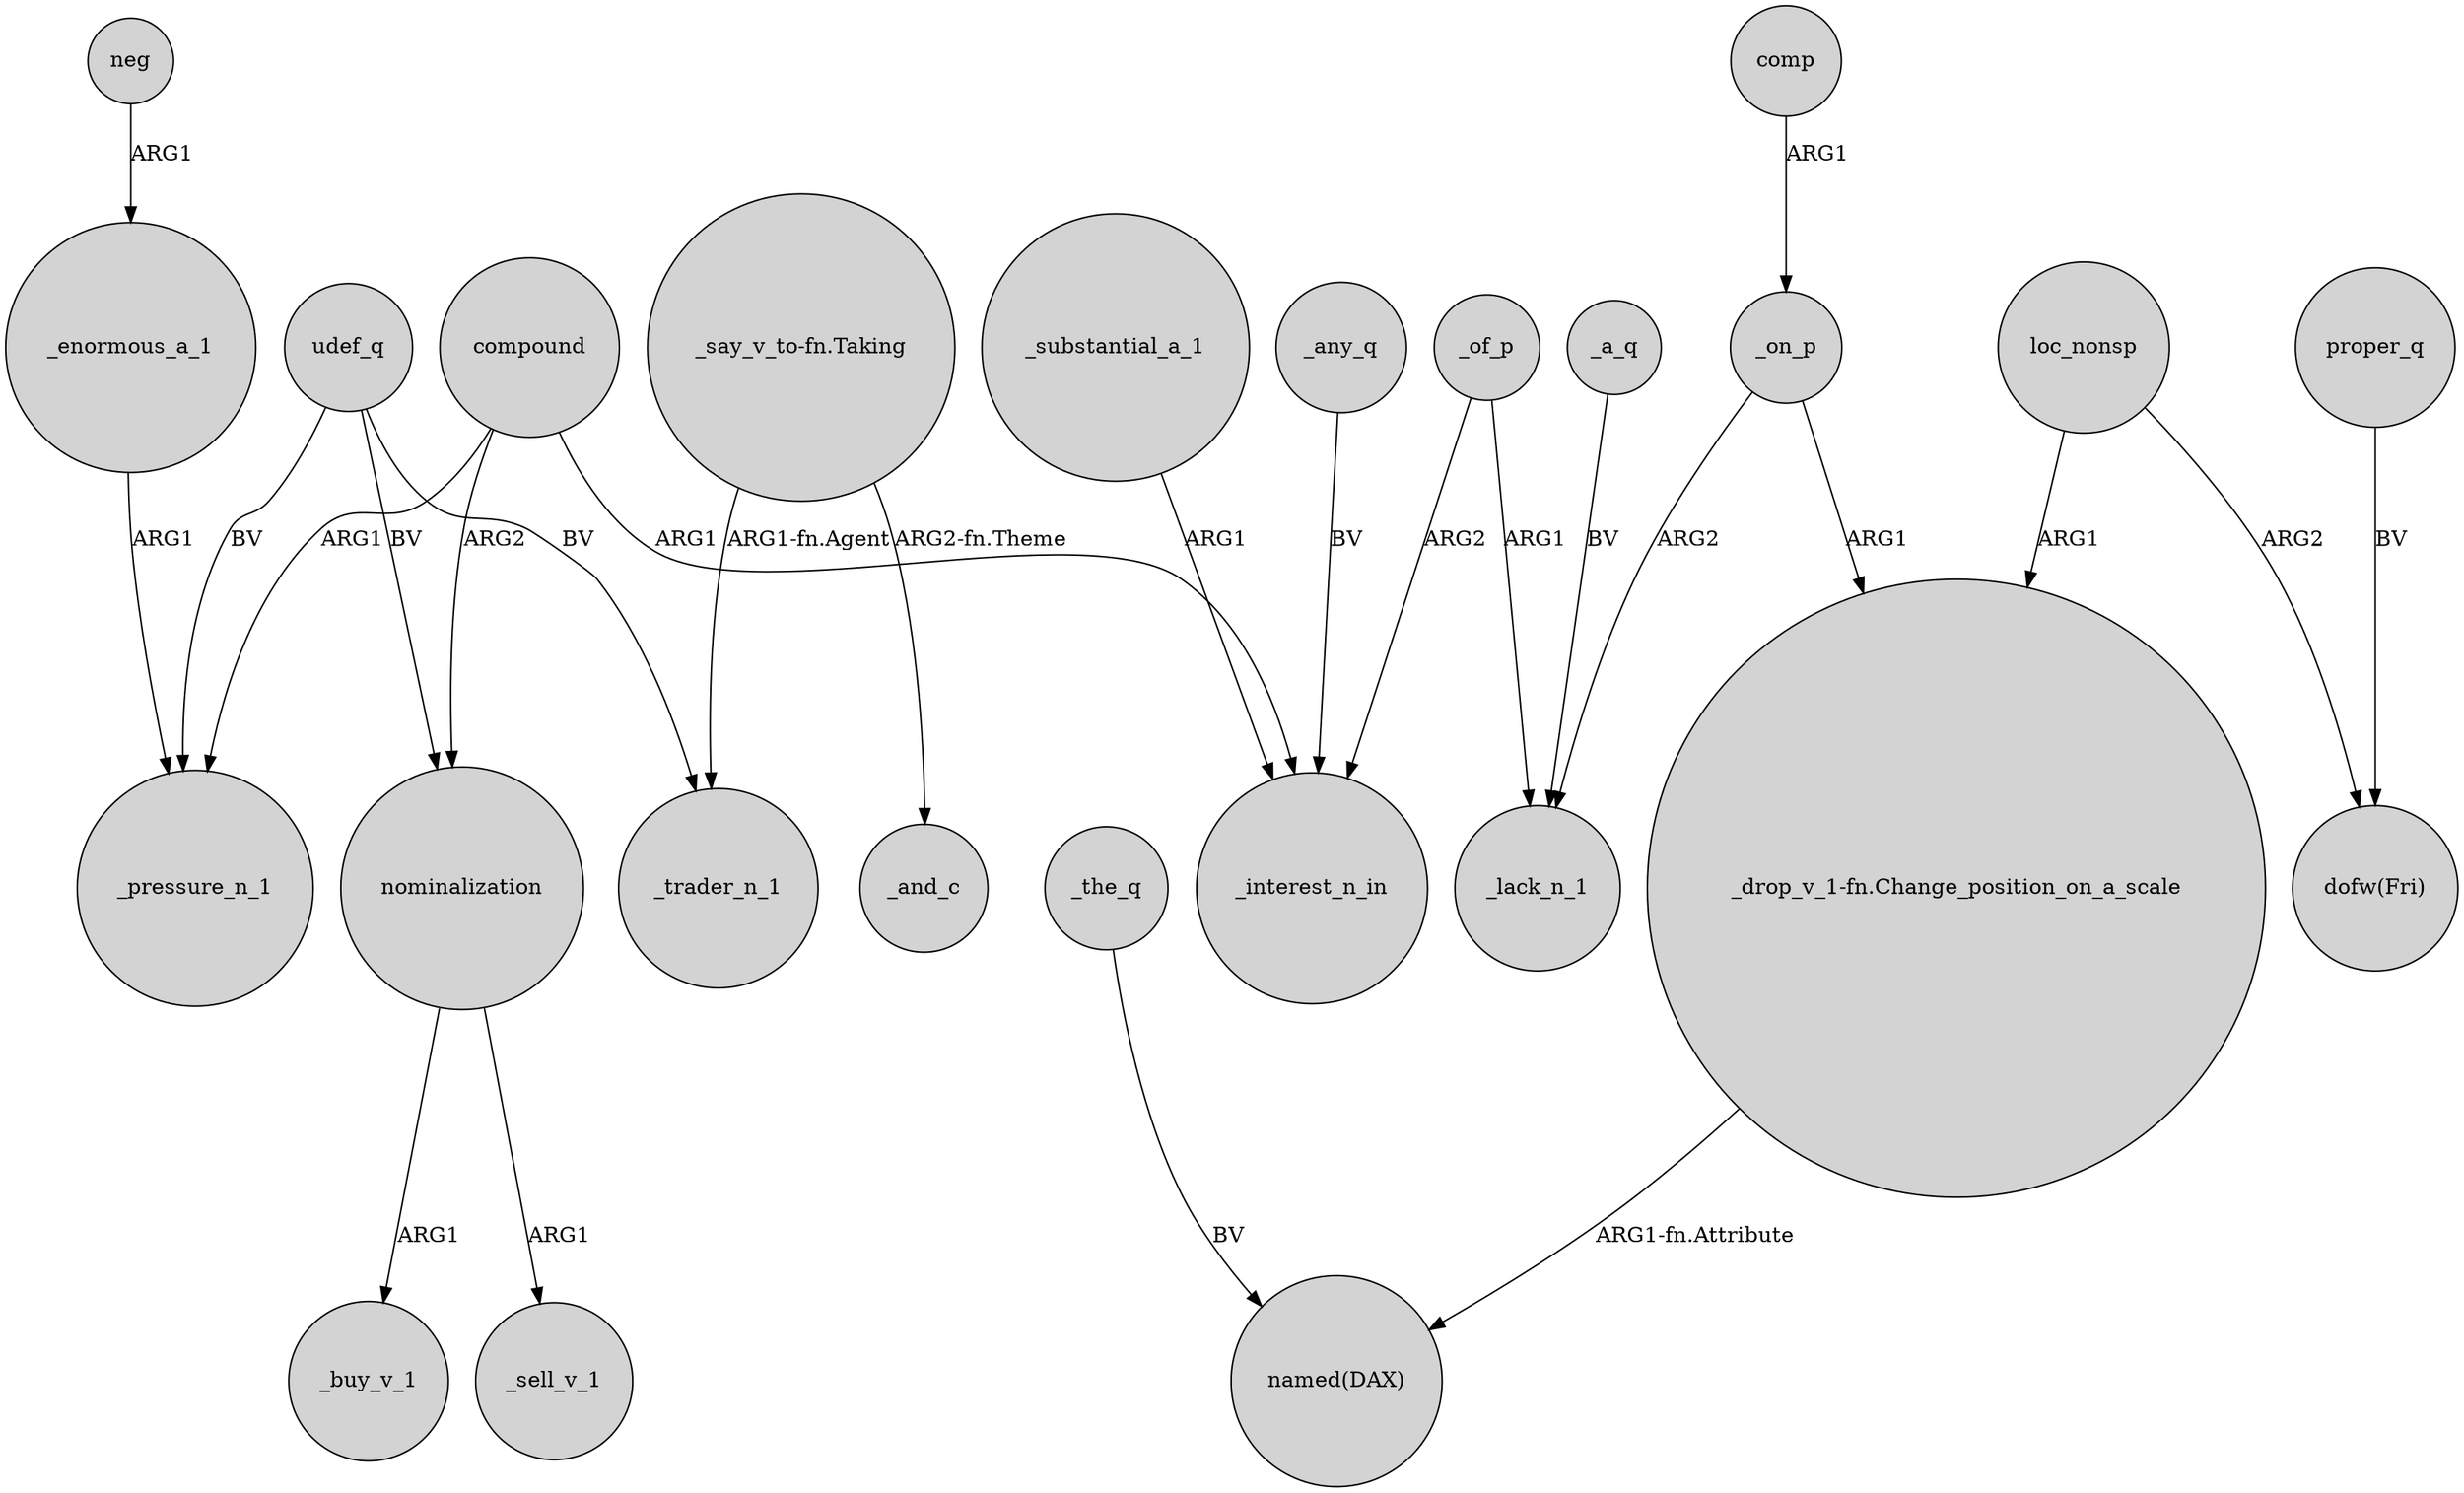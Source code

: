 digraph {
	node [shape=circle style=filled]
	nominalization -> _buy_v_1 [label=ARG1]
	_the_q -> "named(DAX)" [label=BV]
	proper_q -> "dofw(Fri)" [label=BV]
	neg -> _enormous_a_1 [label=ARG1]
	"_say_v_to-fn.Taking" -> _and_c [label="ARG2-fn.Theme"]
	loc_nonsp -> "dofw(Fri)" [label=ARG2]
	loc_nonsp -> "_drop_v_1-fn.Change_position_on_a_scale" [label=ARG1]
	_enormous_a_1 -> _pressure_n_1 [label=ARG1]
	udef_q -> nominalization [label=BV]
	_substantial_a_1 -> _interest_n_in [label=ARG1]
	compound -> _interest_n_in [label=ARG1]
	_a_q -> _lack_n_1 [label=BV]
	_of_p -> _lack_n_1 [label=ARG1]
	_of_p -> _interest_n_in [label=ARG2]
	"_drop_v_1-fn.Change_position_on_a_scale" -> "named(DAX)" [label="ARG1-fn.Attribute"]
	udef_q -> _pressure_n_1 [label=BV]
	compound -> nominalization [label=ARG2]
	udef_q -> _trader_n_1 [label=BV]
	_on_p -> "_drop_v_1-fn.Change_position_on_a_scale" [label=ARG1]
	comp -> _on_p [label=ARG1]
	_on_p -> _lack_n_1 [label=ARG2]
	nominalization -> _sell_v_1 [label=ARG1]
	compound -> _pressure_n_1 [label=ARG1]
	"_say_v_to-fn.Taking" -> _trader_n_1 [label="ARG1-fn.Agent"]
	_any_q -> _interest_n_in [label=BV]
}
